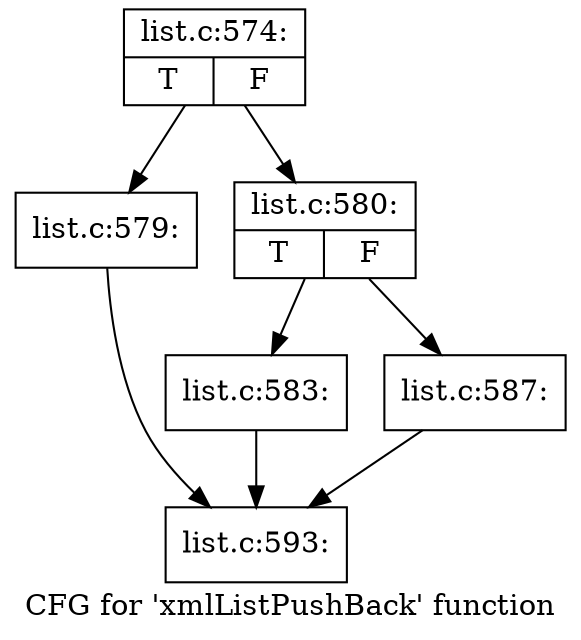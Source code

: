 digraph "CFG for 'xmlListPushBack' function" {
	label="CFG for 'xmlListPushBack' function";

	Node0x525aa60 [shape=record,label="{list.c:574:|{<s0>T|<s1>F}}"];
	Node0x525aa60 -> Node0x525b870;
	Node0x525aa60 -> Node0x525b8c0;
	Node0x525b870 [shape=record,label="{list.c:579:}"];
	Node0x525b870 -> Node0x52577a0;
	Node0x525b8c0 [shape=record,label="{list.c:580:|{<s0>T|<s1>F}}"];
	Node0x525b8c0 -> Node0x525c120;
	Node0x525b8c0 -> Node0x525c170;
	Node0x525c120 [shape=record,label="{list.c:583:}"];
	Node0x525c120 -> Node0x52577a0;
	Node0x525c170 [shape=record,label="{list.c:587:}"];
	Node0x525c170 -> Node0x52577a0;
	Node0x52577a0 [shape=record,label="{list.c:593:}"];
}
